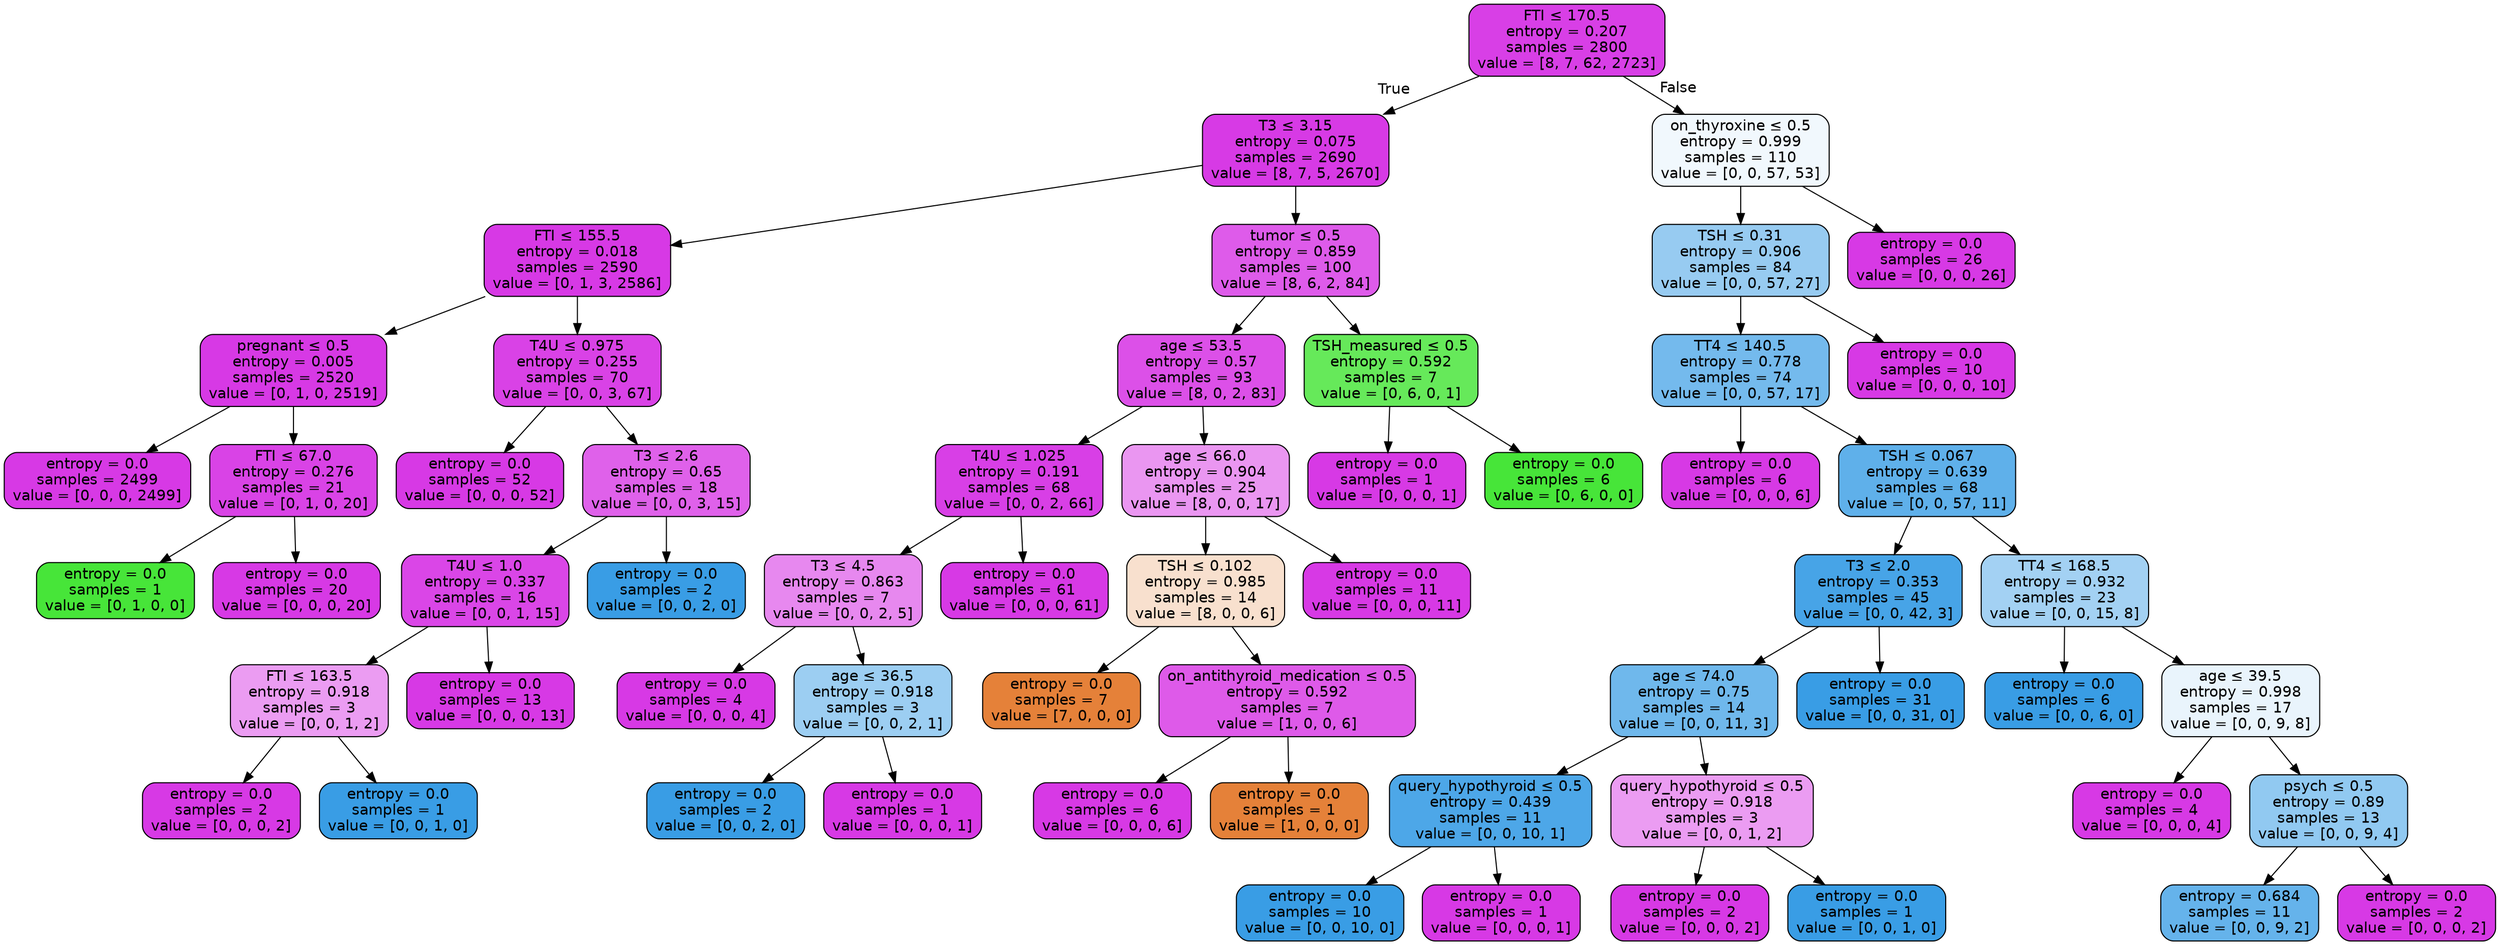 digraph Tree {
node [shape=box, style="filled, rounded", color="black", fontname=helvetica] ;
edge [fontname=helvetica] ;
0 [label=<FTI &le; 170.5<br/>entropy = 0.207<br/>samples = 2800<br/>value = [8, 7, 62, 2723]>, fillcolor="#d83fe6"] ;
1 [label=<T3 &le; 3.15<br/>entropy = 0.075<br/>samples = 2690<br/>value = [8, 7, 5, 2670]>, fillcolor="#d73ae5"] ;
0 -> 1 [labeldistance=2.5, labelangle=45, headlabel="True"] ;
2 [label=<FTI &le; 155.5<br/>entropy = 0.018<br/>samples = 2590<br/>value = [0, 1, 3, 2586]>, fillcolor="#d739e5"] ;
1 -> 2 ;
3 [label=<pregnant &le; 0.5<br/>entropy = 0.005<br/>samples = 2520<br/>value = [0, 1, 0, 2519]>, fillcolor="#d739e5"] ;
2 -> 3 ;
4 [label=<entropy = 0.0<br/>samples = 2499<br/>value = [0, 0, 0, 2499]>, fillcolor="#d739e5"] ;
3 -> 4 ;
5 [label=<FTI &le; 67.0<br/>entropy = 0.276<br/>samples = 21<br/>value = [0, 1, 0, 20]>, fillcolor="#d943e6"] ;
3 -> 5 ;
6 [label=<entropy = 0.0<br/>samples = 1<br/>value = [0, 1, 0, 0]>, fillcolor="#47e539"] ;
5 -> 6 ;
7 [label=<entropy = 0.0<br/>samples = 20<br/>value = [0, 0, 0, 20]>, fillcolor="#d739e5"] ;
5 -> 7 ;
8 [label=<T4U &le; 0.975<br/>entropy = 0.255<br/>samples = 70<br/>value = [0, 0, 3, 67]>, fillcolor="#d942e6"] ;
2 -> 8 ;
9 [label=<entropy = 0.0<br/>samples = 52<br/>value = [0, 0, 0, 52]>, fillcolor="#d739e5"] ;
8 -> 9 ;
10 [label=<T3 &le; 2.6<br/>entropy = 0.65<br/>samples = 18<br/>value = [0, 0, 3, 15]>, fillcolor="#df61ea"] ;
8 -> 10 ;
11 [label=<T4U &le; 1.0<br/>entropy = 0.337<br/>samples = 16<br/>value = [0, 0, 1, 15]>, fillcolor="#da46e7"] ;
10 -> 11 ;
12 [label=<FTI &le; 163.5<br/>entropy = 0.918<br/>samples = 3<br/>value = [0, 0, 1, 2]>, fillcolor="#eb9cf2"] ;
11 -> 12 ;
13 [label=<entropy = 0.0<br/>samples = 2<br/>value = [0, 0, 0, 2]>, fillcolor="#d739e5"] ;
12 -> 13 ;
14 [label=<entropy = 0.0<br/>samples = 1<br/>value = [0, 0, 1, 0]>, fillcolor="#399de5"] ;
12 -> 14 ;
15 [label=<entropy = 0.0<br/>samples = 13<br/>value = [0, 0, 0, 13]>, fillcolor="#d739e5"] ;
11 -> 15 ;
16 [label=<entropy = 0.0<br/>samples = 2<br/>value = [0, 0, 2, 0]>, fillcolor="#399de5"] ;
10 -> 16 ;
17 [label=<tumor &le; 0.5<br/>entropy = 0.859<br/>samples = 100<br/>value = [8, 6, 2, 84]>, fillcolor="#de5bea"] ;
1 -> 17 ;
18 [label=<age &le; 53.5<br/>entropy = 0.57<br/>samples = 93<br/>value = [8, 0, 2, 83]>, fillcolor="#dc50e8"] ;
17 -> 18 ;
19 [label=<T4U &le; 1.025<br/>entropy = 0.191<br/>samples = 68<br/>value = [0, 0, 2, 66]>, fillcolor="#d83fe6"] ;
18 -> 19 ;
20 [label=<T3 &le; 4.5<br/>entropy = 0.863<br/>samples = 7<br/>value = [0, 0, 2, 5]>, fillcolor="#e788ef"] ;
19 -> 20 ;
21 [label=<entropy = 0.0<br/>samples = 4<br/>value = [0, 0, 0, 4]>, fillcolor="#d739e5"] ;
20 -> 21 ;
22 [label=<age &le; 36.5<br/>entropy = 0.918<br/>samples = 3<br/>value = [0, 0, 2, 1]>, fillcolor="#9ccef2"] ;
20 -> 22 ;
23 [label=<entropy = 0.0<br/>samples = 2<br/>value = [0, 0, 2, 0]>, fillcolor="#399de5"] ;
22 -> 23 ;
24 [label=<entropy = 0.0<br/>samples = 1<br/>value = [0, 0, 0, 1]>, fillcolor="#d739e5"] ;
22 -> 24 ;
25 [label=<entropy = 0.0<br/>samples = 61<br/>value = [0, 0, 0, 61]>, fillcolor="#d739e5"] ;
19 -> 25 ;
26 [label=<age &le; 66.0<br/>entropy = 0.904<br/>samples = 25<br/>value = [8, 0, 0, 17]>, fillcolor="#ea96f1"] ;
18 -> 26 ;
27 [label=<TSH &le; 0.102<br/>entropy = 0.985<br/>samples = 14<br/>value = [8, 0, 0, 6]>, fillcolor="#f8e0ce"] ;
26 -> 27 ;
28 [label=<entropy = 0.0<br/>samples = 7<br/>value = [7, 0, 0, 0]>, fillcolor="#e58139"] ;
27 -> 28 ;
29 [label=<on_antithyroid_medication &le; 0.5<br/>entropy = 0.592<br/>samples = 7<br/>value = [1, 0, 0, 6]>, fillcolor="#de5ae9"] ;
27 -> 29 ;
30 [label=<entropy = 0.0<br/>samples = 6<br/>value = [0, 0, 0, 6]>, fillcolor="#d739e5"] ;
29 -> 30 ;
31 [label=<entropy = 0.0<br/>samples = 1<br/>value = [1, 0, 0, 0]>, fillcolor="#e58139"] ;
29 -> 31 ;
32 [label=<entropy = 0.0<br/>samples = 11<br/>value = [0, 0, 0, 11]>, fillcolor="#d739e5"] ;
26 -> 32 ;
33 [label=<TSH_measured &le; 0.5<br/>entropy = 0.592<br/>samples = 7<br/>value = [0, 6, 0, 1]>, fillcolor="#66e95a"] ;
17 -> 33 ;
34 [label=<entropy = 0.0<br/>samples = 1<br/>value = [0, 0, 0, 1]>, fillcolor="#d739e5"] ;
33 -> 34 ;
35 [label=<entropy = 0.0<br/>samples = 6<br/>value = [0, 6, 0, 0]>, fillcolor="#47e539"] ;
33 -> 35 ;
36 [label=<on_thyroxine &le; 0.5<br/>entropy = 0.999<br/>samples = 110<br/>value = [0, 0, 57, 53]>, fillcolor="#f1f8fd"] ;
0 -> 36 [labeldistance=2.5, labelangle=-45, headlabel="False"] ;
37 [label=<TSH &le; 0.31<br/>entropy = 0.906<br/>samples = 84<br/>value = [0, 0, 57, 27]>, fillcolor="#97cbf1"] ;
36 -> 37 ;
38 [label=<TT4 &le; 140.5<br/>entropy = 0.778<br/>samples = 74<br/>value = [0, 0, 57, 17]>, fillcolor="#74baed"] ;
37 -> 38 ;
39 [label=<entropy = 0.0<br/>samples = 6<br/>value = [0, 0, 0, 6]>, fillcolor="#d739e5"] ;
38 -> 39 ;
40 [label=<TSH &le; 0.067<br/>entropy = 0.639<br/>samples = 68<br/>value = [0, 0, 57, 11]>, fillcolor="#5fb0ea"] ;
38 -> 40 ;
41 [label=<T3 &le; 2.0<br/>entropy = 0.353<br/>samples = 45<br/>value = [0, 0, 42, 3]>, fillcolor="#47a4e7"] ;
40 -> 41 ;
42 [label=<age &le; 74.0<br/>entropy = 0.75<br/>samples = 14<br/>value = [0, 0, 11, 3]>, fillcolor="#6fb8ec"] ;
41 -> 42 ;
43 [label=<query_hypothyroid &le; 0.5<br/>entropy = 0.439<br/>samples = 11<br/>value = [0, 0, 10, 1]>, fillcolor="#4da7e8"] ;
42 -> 43 ;
44 [label=<entropy = 0.0<br/>samples = 10<br/>value = [0, 0, 10, 0]>, fillcolor="#399de5"] ;
43 -> 44 ;
45 [label=<entropy = 0.0<br/>samples = 1<br/>value = [0, 0, 0, 1]>, fillcolor="#d739e5"] ;
43 -> 45 ;
46 [label=<query_hypothyroid &le; 0.5<br/>entropy = 0.918<br/>samples = 3<br/>value = [0, 0, 1, 2]>, fillcolor="#eb9cf2"] ;
42 -> 46 ;
47 [label=<entropy = 0.0<br/>samples = 2<br/>value = [0, 0, 0, 2]>, fillcolor="#d739e5"] ;
46 -> 47 ;
48 [label=<entropy = 0.0<br/>samples = 1<br/>value = [0, 0, 1, 0]>, fillcolor="#399de5"] ;
46 -> 48 ;
49 [label=<entropy = 0.0<br/>samples = 31<br/>value = [0, 0, 31, 0]>, fillcolor="#399de5"] ;
41 -> 49 ;
50 [label=<TT4 &le; 168.5<br/>entropy = 0.932<br/>samples = 23<br/>value = [0, 0, 15, 8]>, fillcolor="#a3d1f3"] ;
40 -> 50 ;
51 [label=<entropy = 0.0<br/>samples = 6<br/>value = [0, 0, 6, 0]>, fillcolor="#399de5"] ;
50 -> 51 ;
52 [label=<age &le; 39.5<br/>entropy = 0.998<br/>samples = 17<br/>value = [0, 0, 9, 8]>, fillcolor="#e9f4fc"] ;
50 -> 52 ;
53 [label=<entropy = 0.0<br/>samples = 4<br/>value = [0, 0, 0, 4]>, fillcolor="#d739e5"] ;
52 -> 53 ;
54 [label=<psych &le; 0.5<br/>entropy = 0.89<br/>samples = 13<br/>value = [0, 0, 9, 4]>, fillcolor="#91c9f1"] ;
52 -> 54 ;
55 [label=<entropy = 0.684<br/>samples = 11<br/>value = [0, 0, 9, 2]>, fillcolor="#65b3eb"] ;
54 -> 55 ;
56 [label=<entropy = 0.0<br/>samples = 2<br/>value = [0, 0, 0, 2]>, fillcolor="#d739e5"] ;
54 -> 56 ;
57 [label=<entropy = 0.0<br/>samples = 10<br/>value = [0, 0, 0, 10]>, fillcolor="#d739e5"] ;
37 -> 57 ;
58 [label=<entropy = 0.0<br/>samples = 26<br/>value = [0, 0, 0, 26]>, fillcolor="#d739e5"] ;
36 -> 58 ;
}
